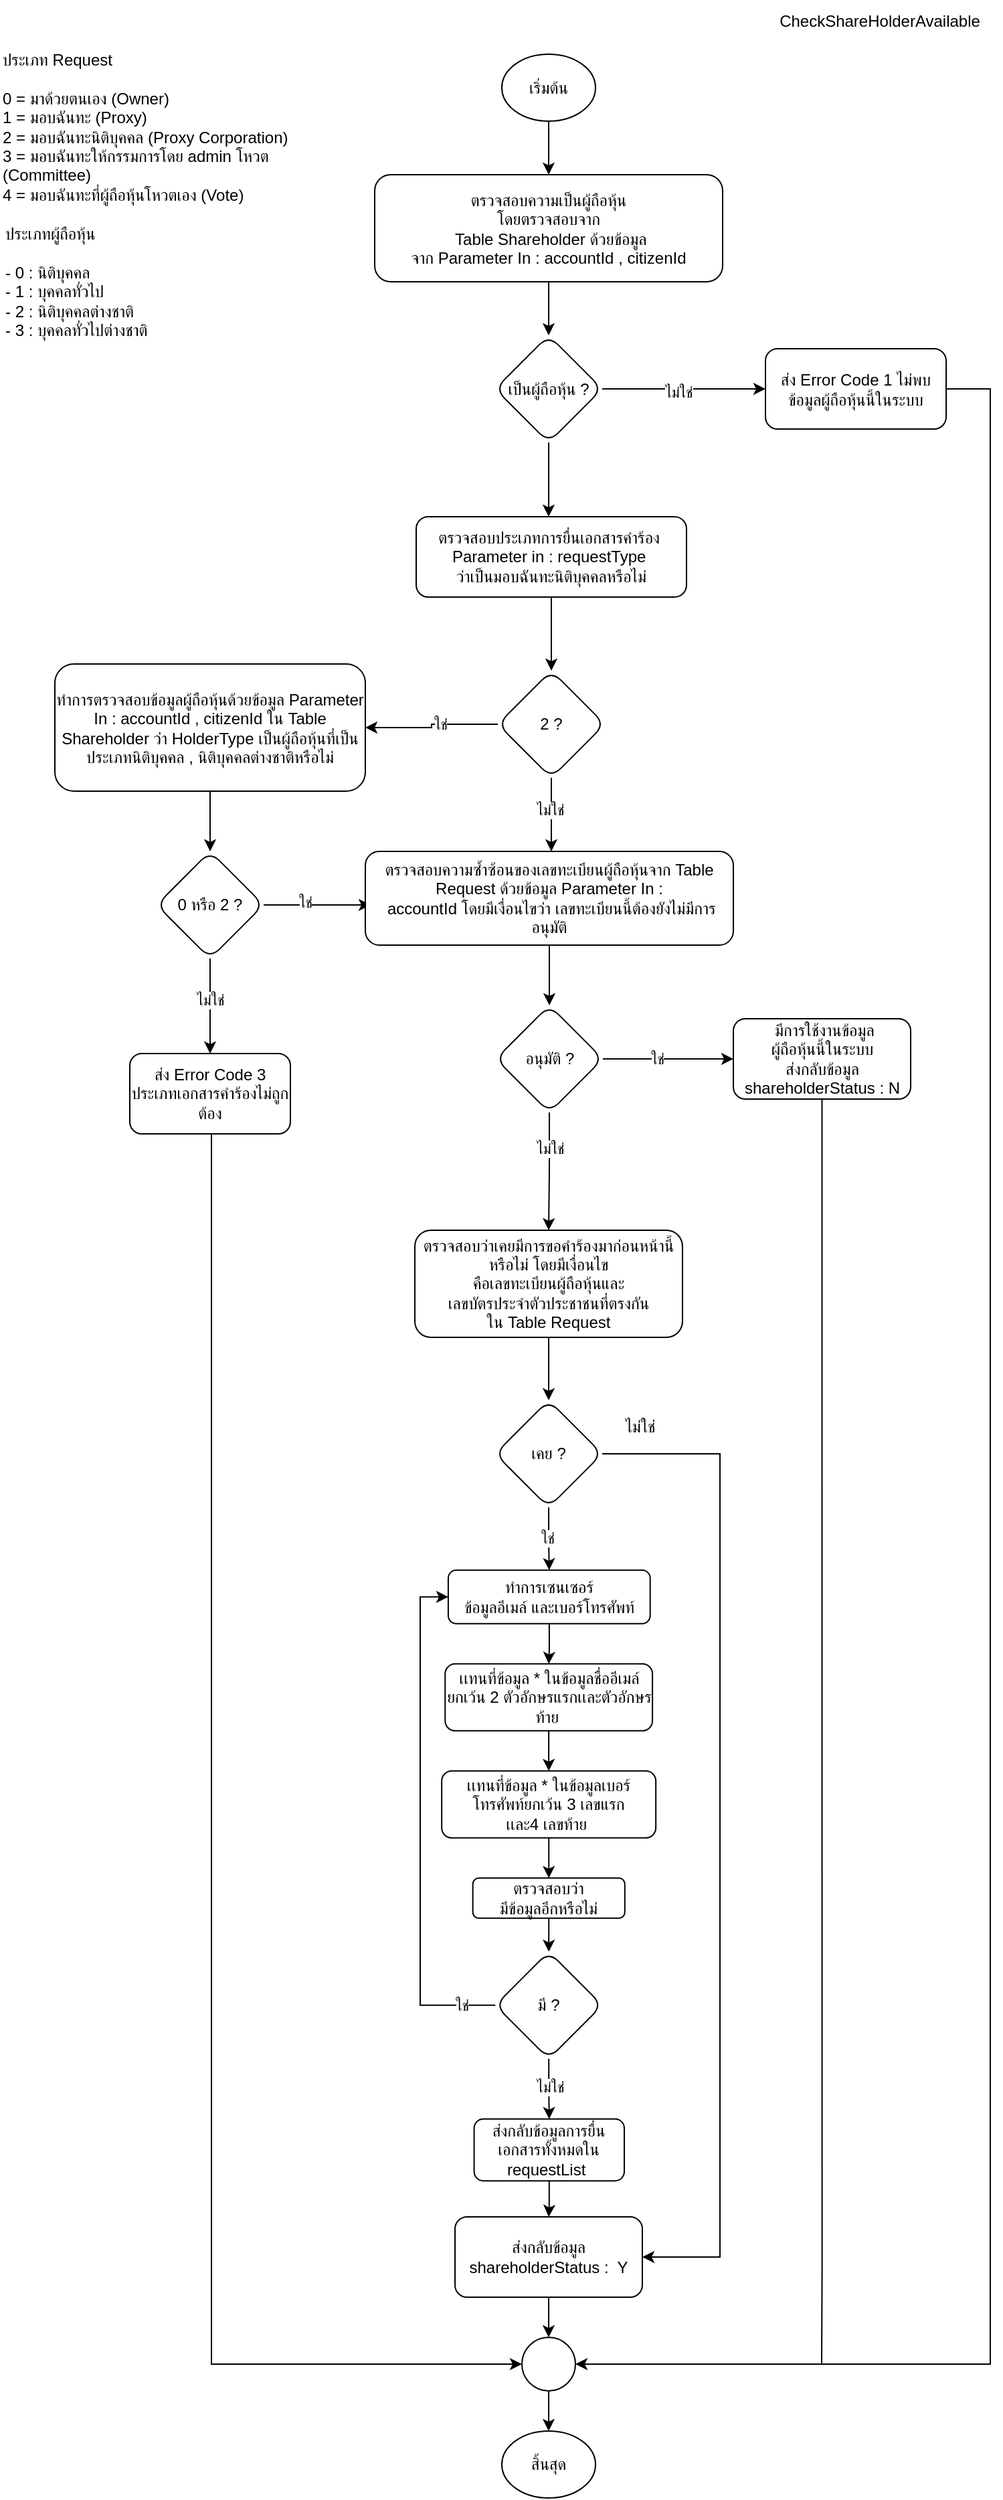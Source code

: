 <mxfile version="20.3.7" type="github">
  <diagram id="r1KlR5gyU6nK87SkoTvP" name="หน้า-1">
    <mxGraphModel dx="-2257" dy="562" grid="1" gridSize="10" guides="1" tooltips="1" connect="1" arrows="1" fold="1" page="1" pageScale="1" pageWidth="827" pageHeight="1169" math="0" shadow="0">
      <root>
        <mxCell id="0" />
        <mxCell id="1" parent="0" />
        <mxCell id="0vgLoU7KYHpGFXRAv0XJ-94" value="เริ่มต้น" style="ellipse;whiteSpace=wrap;html=1;" vertex="1" parent="1">
          <mxGeometry x="3727" y="54.5" width="70" height="50" as="geometry" />
        </mxCell>
        <mxCell id="0vgLoU7KYHpGFXRAv0XJ-95" value="ตรวจสอบความเป็นผู้ถือหุ้น &lt;br&gt;โดยตรวจสอบจาก&lt;br&gt;&amp;nbsp;Table Shareholder ด้วยข้อมูล&lt;br&gt;จาก Parameter In : accountId , citizenId" style="whiteSpace=wrap;html=1;rounded=1;" vertex="1" parent="1">
          <mxGeometry x="3632" y="144.5" width="260" height="80" as="geometry" />
        </mxCell>
        <mxCell id="0vgLoU7KYHpGFXRAv0XJ-96" value="" style="edgeStyle=orthogonalEdgeStyle;rounded=0;orthogonalLoop=1;jettySize=auto;html=1;" edge="1" parent="1" source="0vgLoU7KYHpGFXRAv0XJ-94" target="0vgLoU7KYHpGFXRAv0XJ-95">
          <mxGeometry relative="1" as="geometry">
            <mxPoint x="3429.25" y="164.5" as="targetPoint" />
          </mxGeometry>
        </mxCell>
        <mxCell id="0vgLoU7KYHpGFXRAv0XJ-97" value="" style="edgeStyle=orthogonalEdgeStyle;rounded=0;orthogonalLoop=1;jettySize=auto;html=1;" edge="1" parent="1" source="0vgLoU7KYHpGFXRAv0XJ-95" target="0vgLoU7KYHpGFXRAv0XJ-100">
          <mxGeometry relative="1" as="geometry" />
        </mxCell>
        <mxCell id="0vgLoU7KYHpGFXRAv0XJ-98" value="ประเภท Request &lt;br&gt;&lt;br&gt;0 = มาด้วยตนเอง (Owner)&lt;br&gt;1 = มอบฉันทะ (Proxy)&lt;br&gt;2 = มอบฉันทะนิติบุคคล (Proxy Corporation)&lt;br&gt;3 = มอบฉันทะให้กรรมการโดย admin โหวต (Committee)&lt;br&gt;4 = มอบฉันทะที่ผู้ถือหุ้นโหวตเอง (Vote)" style="text;whiteSpace=wrap;html=1;" vertex="1" parent="1">
          <mxGeometry x="3352" y="44.5" width="260" height="110" as="geometry" />
        </mxCell>
        <mxCell id="0vgLoU7KYHpGFXRAv0XJ-99" value="ประเภทผู้ถือหุ้น&lt;br&gt;&lt;br&gt;- 0 : นิติบุคคล&lt;br&gt;- 1 : บุคคลทั่วไป&lt;br&gt;- 2 : นิติบุคคลต่างชาติ&lt;br&gt;- 3 : บุคคลทั่วไปต่างชาติ" style="text;whiteSpace=wrap;html=1;" vertex="1" parent="1">
          <mxGeometry x="3354" y="174.5" width="160" height="100" as="geometry" />
        </mxCell>
        <mxCell id="0vgLoU7KYHpGFXRAv0XJ-148" style="edgeStyle=orthogonalEdgeStyle;rounded=0;orthogonalLoop=1;jettySize=auto;html=1;endArrow=classic;endFill=1;" edge="1" parent="1" source="0vgLoU7KYHpGFXRAv0XJ-100">
          <mxGeometry relative="1" as="geometry">
            <mxPoint x="3762" y="400" as="targetPoint" />
          </mxGeometry>
        </mxCell>
        <mxCell id="0vgLoU7KYHpGFXRAv0XJ-100" value="เป็นผู้ถือหุ้น ?" style="rhombus;whiteSpace=wrap;html=1;rounded=1;" vertex="1" parent="1">
          <mxGeometry x="3722" y="264.5" width="80" height="80" as="geometry" />
        </mxCell>
        <mxCell id="0vgLoU7KYHpGFXRAv0XJ-102" value="ส่ง Error Code 1 ไม่พบข้อมูลผู้ถือหุ้นนี้ในระบบ" style="whiteSpace=wrap;html=1;rounded=1;" vertex="1" parent="1">
          <mxGeometry x="3924" y="274.5" width="135" height="60" as="geometry" />
        </mxCell>
        <mxCell id="0vgLoU7KYHpGFXRAv0XJ-103" value="" style="edgeStyle=orthogonalEdgeStyle;rounded=0;orthogonalLoop=1;jettySize=auto;html=1;" edge="1" parent="1" source="0vgLoU7KYHpGFXRAv0XJ-100" target="0vgLoU7KYHpGFXRAv0XJ-102">
          <mxGeometry relative="1" as="geometry" />
        </mxCell>
        <mxCell id="0vgLoU7KYHpGFXRAv0XJ-104" value="ไม่ใช่" style="edgeLabel;html=1;align=center;verticalAlign=middle;resizable=0;points=[];" vertex="1" connectable="0" parent="0vgLoU7KYHpGFXRAv0XJ-103">
          <mxGeometry x="-0.075" y="-2" relative="1" as="geometry">
            <mxPoint as="offset" />
          </mxGeometry>
        </mxCell>
        <mxCell id="0vgLoU7KYHpGFXRAv0XJ-114" value="" style="group" vertex="1" connectable="0" parent="1">
          <mxGeometry x="3663" y="400" width="202" height="60" as="geometry" />
        </mxCell>
        <mxCell id="0vgLoU7KYHpGFXRAv0XJ-115" value="ตรวจสอบประเภทการยื่นเอกสารคำร้อง&amp;nbsp;&lt;br&gt;Parameter in : requestType&amp;nbsp;&lt;br&gt;ว่าเป็นมอบฉันทะนิติบุคคลหรือไม่" style="whiteSpace=wrap;html=1;rounded=1;" vertex="1" parent="0vgLoU7KYHpGFXRAv0XJ-114">
          <mxGeometry width="202" height="60" as="geometry" />
        </mxCell>
        <mxCell id="0vgLoU7KYHpGFXRAv0XJ-116" value="" style="edgeStyle=orthogonalEdgeStyle;rounded=0;orthogonalLoop=1;jettySize=auto;html=1;" edge="1" parent="1" source="0vgLoU7KYHpGFXRAv0XJ-115" target="0vgLoU7KYHpGFXRAv0XJ-125">
          <mxGeometry relative="1" as="geometry" />
        </mxCell>
        <mxCell id="0vgLoU7KYHpGFXRAv0XJ-101" style="edgeStyle=orthogonalEdgeStyle;rounded=0;orthogonalLoop=1;jettySize=auto;html=1;entryX=1;entryY=0.5;entryDx=0;entryDy=0;" edge="1" parent="1" source="0vgLoU7KYHpGFXRAv0XJ-102" target="0vgLoU7KYHpGFXRAv0XJ-118">
          <mxGeometry relative="1" as="geometry">
            <mxPoint x="3882" y="1674.5" as="targetPoint" />
            <Array as="points">
              <mxPoint x="4092" y="305" />
              <mxPoint x="4092" y="1780" />
            </Array>
          </mxGeometry>
        </mxCell>
        <mxCell id="0vgLoU7KYHpGFXRAv0XJ-121" style="edgeStyle=orthogonalEdgeStyle;rounded=0;orthogonalLoop=1;jettySize=auto;html=1;endArrow=none;endFill=0;exitX=0.5;exitY=1;exitDx=0;exitDy=0;" edge="1" parent="1" source="0vgLoU7KYHpGFXRAv0XJ-168">
          <mxGeometry relative="1" as="geometry">
            <mxPoint x="3970" y="1780" as="targetPoint" />
            <Array as="points">
              <mxPoint x="3966" y="1710" />
              <mxPoint x="3966" y="1780" />
            </Array>
            <mxPoint x="3966" y="589.5" as="sourcePoint" />
          </mxGeometry>
        </mxCell>
        <mxCell id="0vgLoU7KYHpGFXRAv0XJ-125" value="2 ?" style="rhombus;whiteSpace=wrap;html=1;rounded=1;" vertex="1" parent="1">
          <mxGeometry x="3724" y="515" width="80" height="80" as="geometry" />
        </mxCell>
        <mxCell id="0vgLoU7KYHpGFXRAv0XJ-126" value="ทำการตรวจสอบข้อมูลผู้ถือหุ้นด้วยข้อมูล Parameter In : accountId , citizenId ใน Table Shareholder ว่า HolderType เป็นผู้ถือหุ้นที่เป็นประเภทนิติบุคคล , นิติบุคคลต่างชาติหรือไม่" style="whiteSpace=wrap;html=1;rounded=1;" vertex="1" parent="1">
          <mxGeometry x="3393" y="510" width="232" height="95" as="geometry" />
        </mxCell>
        <mxCell id="0vgLoU7KYHpGFXRAv0XJ-127" value="" style="edgeStyle=orthogonalEdgeStyle;rounded=0;orthogonalLoop=1;jettySize=auto;html=1;" edge="1" parent="1" source="0vgLoU7KYHpGFXRAv0XJ-125" target="0vgLoU7KYHpGFXRAv0XJ-126">
          <mxGeometry relative="1" as="geometry" />
        </mxCell>
        <mxCell id="0vgLoU7KYHpGFXRAv0XJ-128" value="ใช่" style="edgeLabel;html=1;align=center;verticalAlign=middle;resizable=0;points=[];" vertex="1" connectable="0" parent="0vgLoU7KYHpGFXRAv0XJ-127">
          <mxGeometry x="-0.156" y="3" relative="1" as="geometry">
            <mxPoint y="-3" as="offset" />
          </mxGeometry>
        </mxCell>
        <mxCell id="0vgLoU7KYHpGFXRAv0XJ-129" value="0 หรือ 2 ?" style="rhombus;whiteSpace=wrap;html=1;rounded=1;" vertex="1" parent="1">
          <mxGeometry x="3469" y="650" width="80" height="80" as="geometry" />
        </mxCell>
        <mxCell id="0vgLoU7KYHpGFXRAv0XJ-130" value="" style="edgeStyle=orthogonalEdgeStyle;rounded=0;orthogonalLoop=1;jettySize=auto;html=1;" edge="1" parent="1" source="0vgLoU7KYHpGFXRAv0XJ-126" target="0vgLoU7KYHpGFXRAv0XJ-129">
          <mxGeometry relative="1" as="geometry" />
        </mxCell>
        <mxCell id="0vgLoU7KYHpGFXRAv0XJ-131" value="ส่ง Error Code 3 ประเภทเอกสารคำร้องไม่ถูกต้อง" style="whiteSpace=wrap;html=1;rounded=1;" vertex="1" parent="1">
          <mxGeometry x="3449" y="801" width="120" height="60" as="geometry" />
        </mxCell>
        <mxCell id="0vgLoU7KYHpGFXRAv0XJ-132" value="" style="edgeStyle=orthogonalEdgeStyle;rounded=0;orthogonalLoop=1;jettySize=auto;html=1;" edge="1" parent="1" source="0vgLoU7KYHpGFXRAv0XJ-129" target="0vgLoU7KYHpGFXRAv0XJ-131">
          <mxGeometry relative="1" as="geometry" />
        </mxCell>
        <mxCell id="0vgLoU7KYHpGFXRAv0XJ-133" value="ไม่ใช่" style="edgeLabel;html=1;align=center;verticalAlign=middle;resizable=0;points=[];" vertex="1" connectable="0" parent="0vgLoU7KYHpGFXRAv0XJ-132">
          <mxGeometry x="-0.134" relative="1" as="geometry">
            <mxPoint as="offset" />
          </mxGeometry>
        </mxCell>
        <mxCell id="0vgLoU7KYHpGFXRAv0XJ-134" value="" style="edgeStyle=orthogonalEdgeStyle;rounded=0;orthogonalLoop=1;jettySize=auto;html=1;entryX=0;entryY=0.5;entryDx=0;entryDy=0;" edge="1" parent="1" source="0vgLoU7KYHpGFXRAv0XJ-129">
          <mxGeometry relative="1" as="geometry">
            <mxPoint x="3629" y="690" as="targetPoint" />
            <Array as="points" />
          </mxGeometry>
        </mxCell>
        <mxCell id="0vgLoU7KYHpGFXRAv0XJ-135" value="ใช่" style="edgeLabel;html=1;align=center;verticalAlign=middle;resizable=0;points=[];" vertex="1" connectable="0" parent="0vgLoU7KYHpGFXRAv0XJ-134">
          <mxGeometry x="-0.224" y="2" relative="1" as="geometry">
            <mxPoint as="offset" />
          </mxGeometry>
        </mxCell>
        <mxCell id="0vgLoU7KYHpGFXRAv0XJ-123" value="" style="edgeStyle=orthogonalEdgeStyle;rounded=0;orthogonalLoop=1;jettySize=auto;html=1;entryX=0.5;entryY=0;entryDx=0;entryDy=0;" edge="1" parent="1" source="0vgLoU7KYHpGFXRAv0XJ-125">
          <mxGeometry relative="1" as="geometry">
            <mxPoint x="3764" y="650" as="targetPoint" />
          </mxGeometry>
        </mxCell>
        <mxCell id="0vgLoU7KYHpGFXRAv0XJ-124" value="ไม่ใช่" style="edgeLabel;html=1;align=center;verticalAlign=middle;resizable=0;points=[];" vertex="1" connectable="0" parent="0vgLoU7KYHpGFXRAv0XJ-123">
          <mxGeometry x="-0.155" y="-1" relative="1" as="geometry">
            <mxPoint as="offset" />
          </mxGeometry>
        </mxCell>
        <mxCell id="0vgLoU7KYHpGFXRAv0XJ-118" value="" style="ellipse;whiteSpace=wrap;html=1;rounded=1;" vertex="1" parent="1">
          <mxGeometry x="3742" y="1760" width="40" height="40" as="geometry" />
        </mxCell>
        <mxCell id="0vgLoU7KYHpGFXRAv0XJ-119" value="สิ้นสุด" style="ellipse;whiteSpace=wrap;html=1;" vertex="1" parent="1">
          <mxGeometry x="3727" y="1830" width="70" height="50" as="geometry" />
        </mxCell>
        <mxCell id="0vgLoU7KYHpGFXRAv0XJ-120" style="edgeStyle=orthogonalEdgeStyle;rounded=0;orthogonalLoop=1;jettySize=auto;html=1;entryX=0;entryY=0.5;entryDx=0;entryDy=0;" edge="1" parent="1" source="0vgLoU7KYHpGFXRAv0XJ-131" target="0vgLoU7KYHpGFXRAv0XJ-118">
          <mxGeometry relative="1" as="geometry">
            <mxPoint x="3449" y="1056.5" as="sourcePoint" />
            <mxPoint x="3481" y="1757.559" as="targetPoint" />
            <Array as="points">
              <mxPoint x="3510" y="1780" />
            </Array>
          </mxGeometry>
        </mxCell>
        <mxCell id="0vgLoU7KYHpGFXRAv0XJ-117" value="" style="edgeStyle=orthogonalEdgeStyle;rounded=0;orthogonalLoop=1;jettySize=auto;html=1;endArrow=classic;endFill=1;" edge="1" parent="1" source="0vgLoU7KYHpGFXRAv0XJ-118" target="0vgLoU7KYHpGFXRAv0XJ-119">
          <mxGeometry relative="1" as="geometry" />
        </mxCell>
        <mxCell id="0vgLoU7KYHpGFXRAv0XJ-138" value="ตรวจสอบว่าเคยมีการขอคำร้องมาก่อนหน้านี้หรือไม่ โดยมีเงื่อนไข&lt;br&gt;คือเลขทะเบียนผู้ถือหุ้นและ&lt;br&gt;เลขบัตรประจำตัวประชาชนที่ตรงกัน&lt;br&gt;ใน Table Request" style="whiteSpace=wrap;html=1;rounded=1;" vertex="1" parent="1">
          <mxGeometry x="3662" y="933" width="200" height="80" as="geometry" />
        </mxCell>
        <mxCell id="0vgLoU7KYHpGFXRAv0XJ-184" value="" style="edgeStyle=orthogonalEdgeStyle;rounded=0;orthogonalLoop=1;jettySize=auto;html=1;endArrow=classic;endFill=1;entryX=0.5;entryY=0;entryDx=0;entryDy=0;" edge="1" parent="1" source="0vgLoU7KYHpGFXRAv0XJ-141" target="0vgLoU7KYHpGFXRAv0XJ-170">
          <mxGeometry relative="1" as="geometry">
            <mxPoint x="3762" y="1180" as="targetPoint" />
          </mxGeometry>
        </mxCell>
        <mxCell id="0vgLoU7KYHpGFXRAv0XJ-186" value="ใช่" style="edgeLabel;html=1;align=center;verticalAlign=middle;resizable=0;points=[];" vertex="1" connectable="0" parent="0vgLoU7KYHpGFXRAv0XJ-184">
          <mxGeometry x="-0.052" y="-1" relative="1" as="geometry">
            <mxPoint as="offset" />
          </mxGeometry>
        </mxCell>
        <mxCell id="0vgLoU7KYHpGFXRAv0XJ-192" style="edgeStyle=orthogonalEdgeStyle;rounded=0;orthogonalLoop=1;jettySize=auto;html=1;entryX=1;entryY=0.5;entryDx=0;entryDy=0;endArrow=classic;endFill=1;" edge="1" parent="1" source="0vgLoU7KYHpGFXRAv0XJ-141" target="0vgLoU7KYHpGFXRAv0XJ-189">
          <mxGeometry relative="1" as="geometry">
            <Array as="points">
              <mxPoint x="3890" y="1100" />
              <mxPoint x="3890" y="1700" />
            </Array>
          </mxGeometry>
        </mxCell>
        <mxCell id="0vgLoU7KYHpGFXRAv0XJ-141" value="เคย ?" style="rhombus;whiteSpace=wrap;html=1;rounded=1;" vertex="1" parent="1">
          <mxGeometry x="3722" y="1060" width="80" height="80" as="geometry" />
        </mxCell>
        <mxCell id="0vgLoU7KYHpGFXRAv0XJ-142" value="" style="edgeStyle=orthogonalEdgeStyle;rounded=0;orthogonalLoop=1;jettySize=auto;html=1;" edge="1" parent="1" source="0vgLoU7KYHpGFXRAv0XJ-138" target="0vgLoU7KYHpGFXRAv0XJ-141">
          <mxGeometry relative="1" as="geometry" />
        </mxCell>
        <mxCell id="0vgLoU7KYHpGFXRAv0XJ-161" value="ตรวจสอบความซ้ำซ้อนของเลขทะเบียนผู้ถือหุ้นจาก Table Request ด้วยข้อมูล Parameter In :&lt;br&gt;&amp;nbsp;accountId โดยมีเงื่อนไขว่า เลขทะเบียนนี้ต้องยังไม่มีการอนุมัติ" style="rounded=1;whiteSpace=wrap;html=1;" vertex="1" parent="1">
          <mxGeometry x="3625" y="650" width="275" height="70" as="geometry" />
        </mxCell>
        <mxCell id="0vgLoU7KYHpGFXRAv0XJ-162" value="" style="edgeStyle=orthogonalEdgeStyle;rounded=0;orthogonalLoop=1;jettySize=auto;html=1;" edge="1" parent="1" source="0vgLoU7KYHpGFXRAv0XJ-164">
          <mxGeometry relative="1" as="geometry">
            <mxPoint x="3900" y="805" as="targetPoint" />
          </mxGeometry>
        </mxCell>
        <mxCell id="0vgLoU7KYHpGFXRAv0XJ-163" value="ใช่" style="edgeLabel;html=1;align=center;verticalAlign=middle;resizable=0;points=[];" vertex="1" connectable="0" parent="0vgLoU7KYHpGFXRAv0XJ-162">
          <mxGeometry x="-0.153" relative="1" as="geometry">
            <mxPoint x="-1" as="offset" />
          </mxGeometry>
        </mxCell>
        <mxCell id="0vgLoU7KYHpGFXRAv0XJ-164" value="อนุมัติ ?" style="rhombus;whiteSpace=wrap;html=1;rounded=1;" vertex="1" parent="1">
          <mxGeometry x="3722.5" y="765" width="80" height="80" as="geometry" />
        </mxCell>
        <mxCell id="0vgLoU7KYHpGFXRAv0XJ-165" value="" style="edgeStyle=orthogonalEdgeStyle;rounded=0;orthogonalLoop=1;jettySize=auto;html=1;" edge="1" parent="1" source="0vgLoU7KYHpGFXRAv0XJ-161" target="0vgLoU7KYHpGFXRAv0XJ-164">
          <mxGeometry relative="1" as="geometry" />
        </mxCell>
        <mxCell id="0vgLoU7KYHpGFXRAv0XJ-166" value="" style="edgeStyle=orthogonalEdgeStyle;rounded=0;orthogonalLoop=1;jettySize=auto;html=1;" edge="1" parent="1" source="0vgLoU7KYHpGFXRAv0XJ-164" target="0vgLoU7KYHpGFXRAv0XJ-138">
          <mxGeometry relative="1" as="geometry">
            <mxPoint x="3762.5" y="890" as="targetPoint" />
          </mxGeometry>
        </mxCell>
        <mxCell id="0vgLoU7KYHpGFXRAv0XJ-167" value="ไม่ใช่" style="edgeLabel;html=1;align=center;verticalAlign=middle;resizable=0;points=[];" vertex="1" connectable="0" parent="0vgLoU7KYHpGFXRAv0XJ-166">
          <mxGeometry x="-0.464" y="-1" relative="1" as="geometry">
            <mxPoint x="1" y="3" as="offset" />
          </mxGeometry>
        </mxCell>
        <mxCell id="0vgLoU7KYHpGFXRAv0XJ-168" value="&amp;nbsp;มีการใช้งานข้อมูล&lt;br&gt;ผู้ถือหุ้นนี้ในระบบ&lt;br&gt;ส่งกลับข้อมูล&lt;br&gt;shareholderStatus : N" style="whiteSpace=wrap;html=1;rounded=1;" vertex="1" parent="1">
          <mxGeometry x="3900" y="775" width="132.5" height="60" as="geometry" />
        </mxCell>
        <mxCell id="0vgLoU7KYHpGFXRAv0XJ-190" value="" style="edgeStyle=orthogonalEdgeStyle;rounded=0;orthogonalLoop=1;jettySize=auto;html=1;endArrow=classic;endFill=1;" edge="1" parent="1" source="0vgLoU7KYHpGFXRAv0XJ-189">
          <mxGeometry relative="1" as="geometry">
            <mxPoint x="3762" y="1760" as="targetPoint" />
          </mxGeometry>
        </mxCell>
        <mxCell id="0vgLoU7KYHpGFXRAv0XJ-189" value="ส่งกลับข้อมูล&lt;br&gt;shareholderStatus :&amp;nbsp; Y" style="whiteSpace=wrap;html=1;rounded=1;" vertex="1" parent="1">
          <mxGeometry x="3692" y="1670" width="140" height="60" as="geometry" />
        </mxCell>
        <mxCell id="0vgLoU7KYHpGFXRAv0XJ-191" style="edgeStyle=orthogonalEdgeStyle;rounded=0;orthogonalLoop=1;jettySize=auto;html=1;entryX=0.5;entryY=0;entryDx=0;entryDy=0;endArrow=classic;endFill=1;" edge="1" parent="1" source="0vgLoU7KYHpGFXRAv0XJ-173" target="0vgLoU7KYHpGFXRAv0XJ-189">
          <mxGeometry relative="1" as="geometry" />
        </mxCell>
        <mxCell id="0vgLoU7KYHpGFXRAv0XJ-170" value="ทำการเซนเซอร์&lt;br&gt;ข้อมูลอีเมล์ และเบอร์โทรศัพท์" style="whiteSpace=wrap;html=1;rounded=1;" vertex="1" parent="1">
          <mxGeometry x="3686.96" y="1186.92" width="150.89" height="40" as="geometry" />
        </mxCell>
        <mxCell id="0vgLoU7KYHpGFXRAv0XJ-171" style="edgeStyle=orthogonalEdgeStyle;rounded=0;orthogonalLoop=1;jettySize=auto;html=1;entryX=0;entryY=0.5;entryDx=0;entryDy=0;" edge="1" parent="1" source="0vgLoU7KYHpGFXRAv0XJ-177" target="0vgLoU7KYHpGFXRAv0XJ-170">
          <mxGeometry relative="1" as="geometry">
            <Array as="points">
              <mxPoint x="3666" y="1511.92" />
              <mxPoint x="3666" y="1206.92" />
            </Array>
          </mxGeometry>
        </mxCell>
        <mxCell id="0vgLoU7KYHpGFXRAv0XJ-172" value="ใช่" style="edgeLabel;html=1;align=center;verticalAlign=middle;resizable=0;points=[];" vertex="1" connectable="0" parent="0vgLoU7KYHpGFXRAv0XJ-171">
          <mxGeometry x="-0.773" y="-3" relative="1" as="geometry">
            <mxPoint x="18" y="3" as="offset" />
          </mxGeometry>
        </mxCell>
        <mxCell id="0vgLoU7KYHpGFXRAv0XJ-173" value="ส่งกลับข้อมูลการยื่นเอกสารทั้งหมดใน requestList&amp;nbsp;" style="whiteSpace=wrap;html=1;rounded=1;" vertex="1" parent="1">
          <mxGeometry x="3706.292" y="1596.917" width="112.227" height="46.154" as="geometry" />
        </mxCell>
        <mxCell id="0vgLoU7KYHpGFXRAv0XJ-174" value="ตรวจสอบว่า&lt;br&gt;มีข้อมูลอีกหรือไม่" style="whiteSpace=wrap;html=1;rounded=1;" vertex="1" parent="1">
          <mxGeometry x="3705.32" y="1416.92" width="113.59" height="30" as="geometry" />
        </mxCell>
        <mxCell id="0vgLoU7KYHpGFXRAv0XJ-175" value="" style="edgeStyle=orthogonalEdgeStyle;rounded=0;orthogonalLoop=1;jettySize=auto;html=1;" edge="1" parent="1" source="0vgLoU7KYHpGFXRAv0XJ-177" target="0vgLoU7KYHpGFXRAv0XJ-173">
          <mxGeometry relative="1" as="geometry" />
        </mxCell>
        <mxCell id="0vgLoU7KYHpGFXRAv0XJ-176" value="ไม่ใช่" style="edgeLabel;html=1;align=center;verticalAlign=middle;resizable=0;points=[];" vertex="1" connectable="0" parent="0vgLoU7KYHpGFXRAv0XJ-175">
          <mxGeometry x="-0.104" y="1" relative="1" as="geometry">
            <mxPoint as="offset" />
          </mxGeometry>
        </mxCell>
        <mxCell id="0vgLoU7KYHpGFXRAv0XJ-177" value="มี ?" style="rhombus;whiteSpace=wrap;html=1;rounded=1;" vertex="1" parent="1">
          <mxGeometry x="3722.115" y="1471.92" width="80" height="80" as="geometry" />
        </mxCell>
        <mxCell id="0vgLoU7KYHpGFXRAv0XJ-178" value="" style="edgeStyle=orthogonalEdgeStyle;rounded=0;orthogonalLoop=1;jettySize=auto;html=1;" edge="1" parent="1" source="0vgLoU7KYHpGFXRAv0XJ-174" target="0vgLoU7KYHpGFXRAv0XJ-177">
          <mxGeometry relative="1" as="geometry" />
        </mxCell>
        <mxCell id="0vgLoU7KYHpGFXRAv0XJ-180" value="เเทนที่ข้อมูล * ในข้อมูลชื่ออีเมล์ยกเว้น 2 ตัวอักษรแรกเเละตัวอักษรท้าย&amp;nbsp;" style="whiteSpace=wrap;html=1;rounded=1;" vertex="1" parent="1">
          <mxGeometry x="3684.64" y="1256.92" width="154.91" height="50" as="geometry" />
        </mxCell>
        <mxCell id="0vgLoU7KYHpGFXRAv0XJ-169" value="" style="edgeStyle=orthogonalEdgeStyle;rounded=0;orthogonalLoop=1;jettySize=auto;html=1;" edge="1" parent="1" source="0vgLoU7KYHpGFXRAv0XJ-170" target="0vgLoU7KYHpGFXRAv0XJ-180">
          <mxGeometry relative="1" as="geometry" />
        </mxCell>
        <mxCell id="0vgLoU7KYHpGFXRAv0XJ-181" style="edgeStyle=orthogonalEdgeStyle;rounded=0;orthogonalLoop=1;jettySize=auto;html=1;entryX=0.5;entryY=0;entryDx=0;entryDy=0;" edge="1" parent="1" source="0vgLoU7KYHpGFXRAv0XJ-182" target="0vgLoU7KYHpGFXRAv0XJ-174">
          <mxGeometry relative="1" as="geometry" />
        </mxCell>
        <mxCell id="0vgLoU7KYHpGFXRAv0XJ-182" value="เเทนที่ข้อมูล * ในข้อมูลเบอร์โทรศัพท์ยกเว้น 3&amp;nbsp;เลขแรก&lt;br&gt;เเละ4 เลขท้าย&amp;nbsp;" style="whiteSpace=wrap;html=1;rounded=1;" vertex="1" parent="1">
          <mxGeometry x="3682.08" y="1336.92" width="160" height="50" as="geometry" />
        </mxCell>
        <mxCell id="0vgLoU7KYHpGFXRAv0XJ-179" value="" style="edgeStyle=orthogonalEdgeStyle;rounded=0;orthogonalLoop=1;jettySize=auto;html=1;" edge="1" parent="1" source="0vgLoU7KYHpGFXRAv0XJ-180" target="0vgLoU7KYHpGFXRAv0XJ-182">
          <mxGeometry relative="1" as="geometry" />
        </mxCell>
        <mxCell id="0vgLoU7KYHpGFXRAv0XJ-193" value="ไม่ใช่" style="text;html=1;align=center;verticalAlign=middle;resizable=0;points=[];autosize=1;strokeColor=none;fillColor=none;" vertex="1" parent="1">
          <mxGeometry x="3805" y="1065" width="50" height="30" as="geometry" />
        </mxCell>
        <mxCell id="0vgLoU7KYHpGFXRAv0XJ-194" value="CheckShareHolderAvailable" style="text;html=1;align=center;verticalAlign=middle;resizable=0;points=[];autosize=1;strokeColor=none;fillColor=none;" vertex="1" parent="1">
          <mxGeometry x="3924" y="14.5" width="170" height="30" as="geometry" />
        </mxCell>
      </root>
    </mxGraphModel>
  </diagram>
</mxfile>
